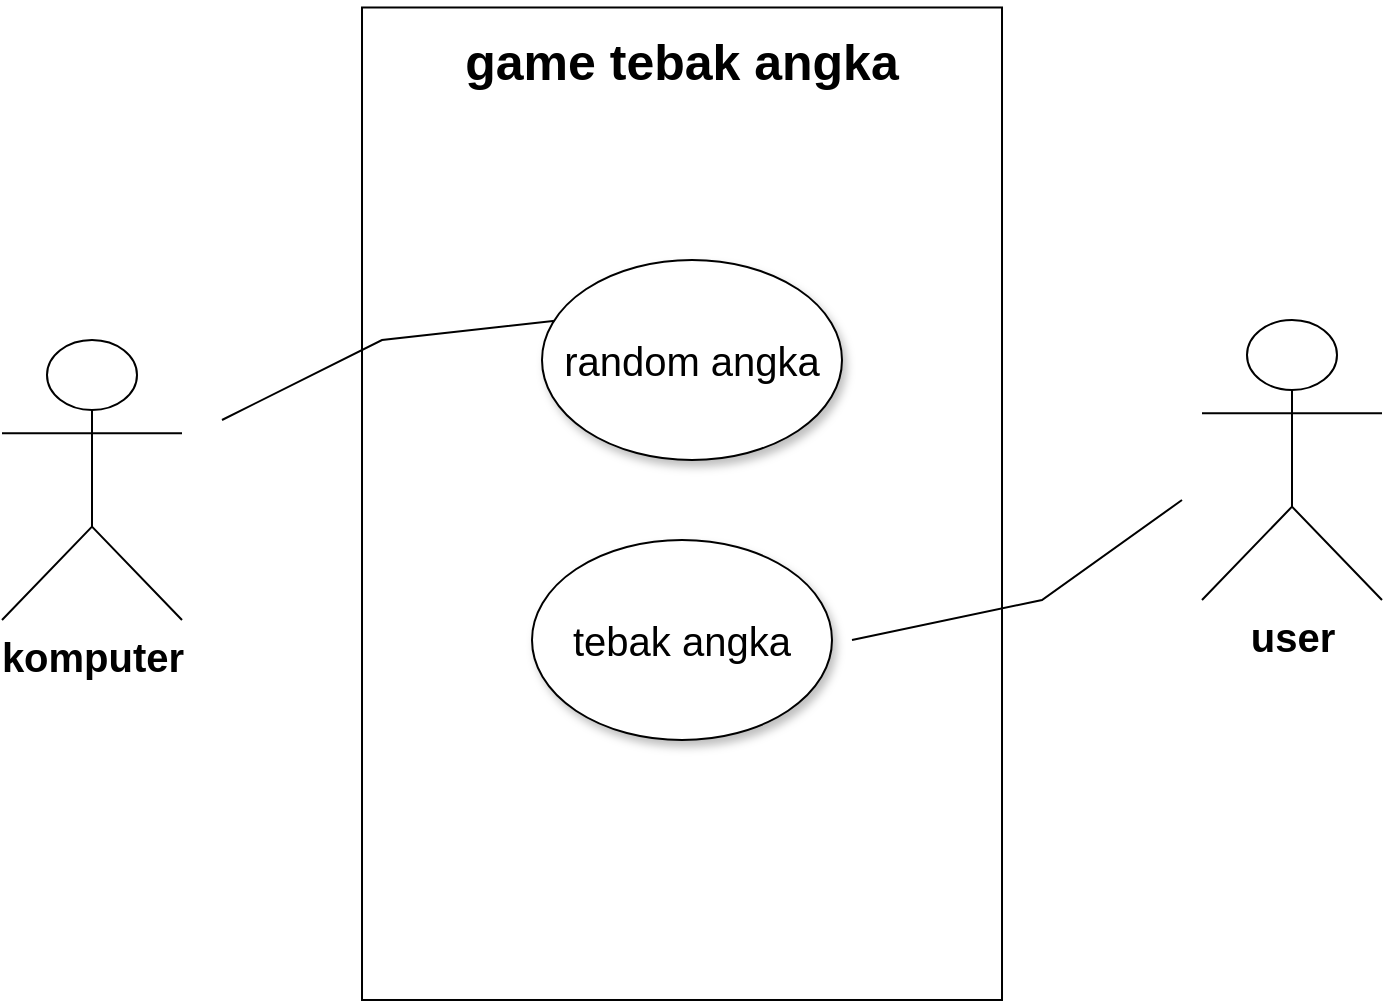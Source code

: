 <mxfile version="21.6.8" type="github">
  <diagram name="Page-1" id="lz2KgSC_gfir5A06ccJP">
    <mxGraphModel dx="1467" dy="797" grid="1" gridSize="10" guides="1" tooltips="1" connect="1" arrows="1" fold="1" page="1" pageScale="1" pageWidth="850" pageHeight="1100" math="0" shadow="0">
      <root>
        <mxCell id="0" />
        <mxCell id="1" parent="0" />
        <mxCell id="MlZ9HkGV06P442Ydl8Ns-1" value="&lt;font style=&quot;font-size: 20px;&quot;&gt;&lt;b&gt;komputer&lt;/b&gt;&lt;/font&gt;" style="shape=umlActor;verticalLabelPosition=bottom;verticalAlign=top;html=1;outlineConnect=0;" vertex="1" parent="1">
          <mxGeometry x="100" y="400" width="90" height="140" as="geometry" />
        </mxCell>
        <mxCell id="MlZ9HkGV06P442Ydl8Ns-6" value="" style="rounded=0;whiteSpace=wrap;html=1;rotation=-90;" vertex="1" parent="1">
          <mxGeometry x="191.88" y="321.87" width="496.25" height="320" as="geometry" />
        </mxCell>
        <mxCell id="MlZ9HkGV06P442Ydl8Ns-10" value="&lt;b&gt;&lt;font style=&quot;font-size: 25px;&quot;&gt;game tebak angka&lt;/font&gt;&lt;/b&gt;" style="text;html=1;align=center;verticalAlign=middle;whiteSpace=wrap;rounded=0;" vertex="1" parent="1">
          <mxGeometry x="280" y="230" width="320" height="60" as="geometry" />
        </mxCell>
        <mxCell id="MlZ9HkGV06P442Ydl8Ns-13" value="" style="endArrow=none;html=1;rounded=0;" edge="1" parent="1">
          <mxGeometry width="50" height="50" relative="1" as="geometry">
            <mxPoint x="210" y="440" as="sourcePoint" />
            <mxPoint x="380" y="390" as="targetPoint" />
            <Array as="points">
              <mxPoint x="210" y="440" />
              <mxPoint x="290" y="400" />
            </Array>
          </mxGeometry>
        </mxCell>
        <mxCell id="MlZ9HkGV06P442Ydl8Ns-14" value="" style="endArrow=none;html=1;rounded=0;" edge="1" parent="1">
          <mxGeometry width="50" height="50" relative="1" as="geometry">
            <mxPoint x="525" y="550" as="sourcePoint" />
            <mxPoint x="690" y="480" as="targetPoint" />
            <Array as="points">
              <mxPoint x="525" y="550" />
              <mxPoint x="620" y="530" />
            </Array>
          </mxGeometry>
        </mxCell>
        <mxCell id="MlZ9HkGV06P442Ydl8Ns-22" value="&lt;font style=&quot;font-size: 20px;&quot;&gt;&lt;span&gt;user&lt;/span&gt;&lt;/font&gt;" style="shape=umlActor;verticalLabelPosition=bottom;verticalAlign=top;html=1;outlineConnect=0;fontStyle=1" vertex="1" parent="1">
          <mxGeometry x="700" y="390" width="90" height="140" as="geometry" />
        </mxCell>
        <mxCell id="MlZ9HkGV06P442Ydl8Ns-25" value="" style="ellipse;whiteSpace=wrap;html=1;shadow=1;" vertex="1" parent="1">
          <mxGeometry x="370" y="360" width="150" height="100" as="geometry" />
        </mxCell>
        <mxCell id="MlZ9HkGV06P442Ydl8Ns-26" value="&lt;span style=&quot;font-size: 20px;&quot;&gt;random angka&lt;/span&gt;" style="text;html=1;align=center;verticalAlign=middle;whiteSpace=wrap;rounded=0;" vertex="1" parent="1">
          <mxGeometry x="320" y="345" width="250" height="130" as="geometry" />
        </mxCell>
        <mxCell id="MlZ9HkGV06P442Ydl8Ns-27" value="" style="ellipse;whiteSpace=wrap;html=1;shadow=1;" vertex="1" parent="1">
          <mxGeometry x="365" y="500" width="150" height="100" as="geometry" />
        </mxCell>
        <mxCell id="MlZ9HkGV06P442Ydl8Ns-28" value="&lt;span style=&quot;font-size: 20px;&quot;&gt;tebak angka&lt;/span&gt;" style="text;html=1;strokeColor=none;fillColor=none;align=center;verticalAlign=middle;whiteSpace=wrap;rounded=0;" vertex="1" parent="1">
          <mxGeometry x="315" y="485" width="250" height="130" as="geometry" />
        </mxCell>
      </root>
    </mxGraphModel>
  </diagram>
</mxfile>
